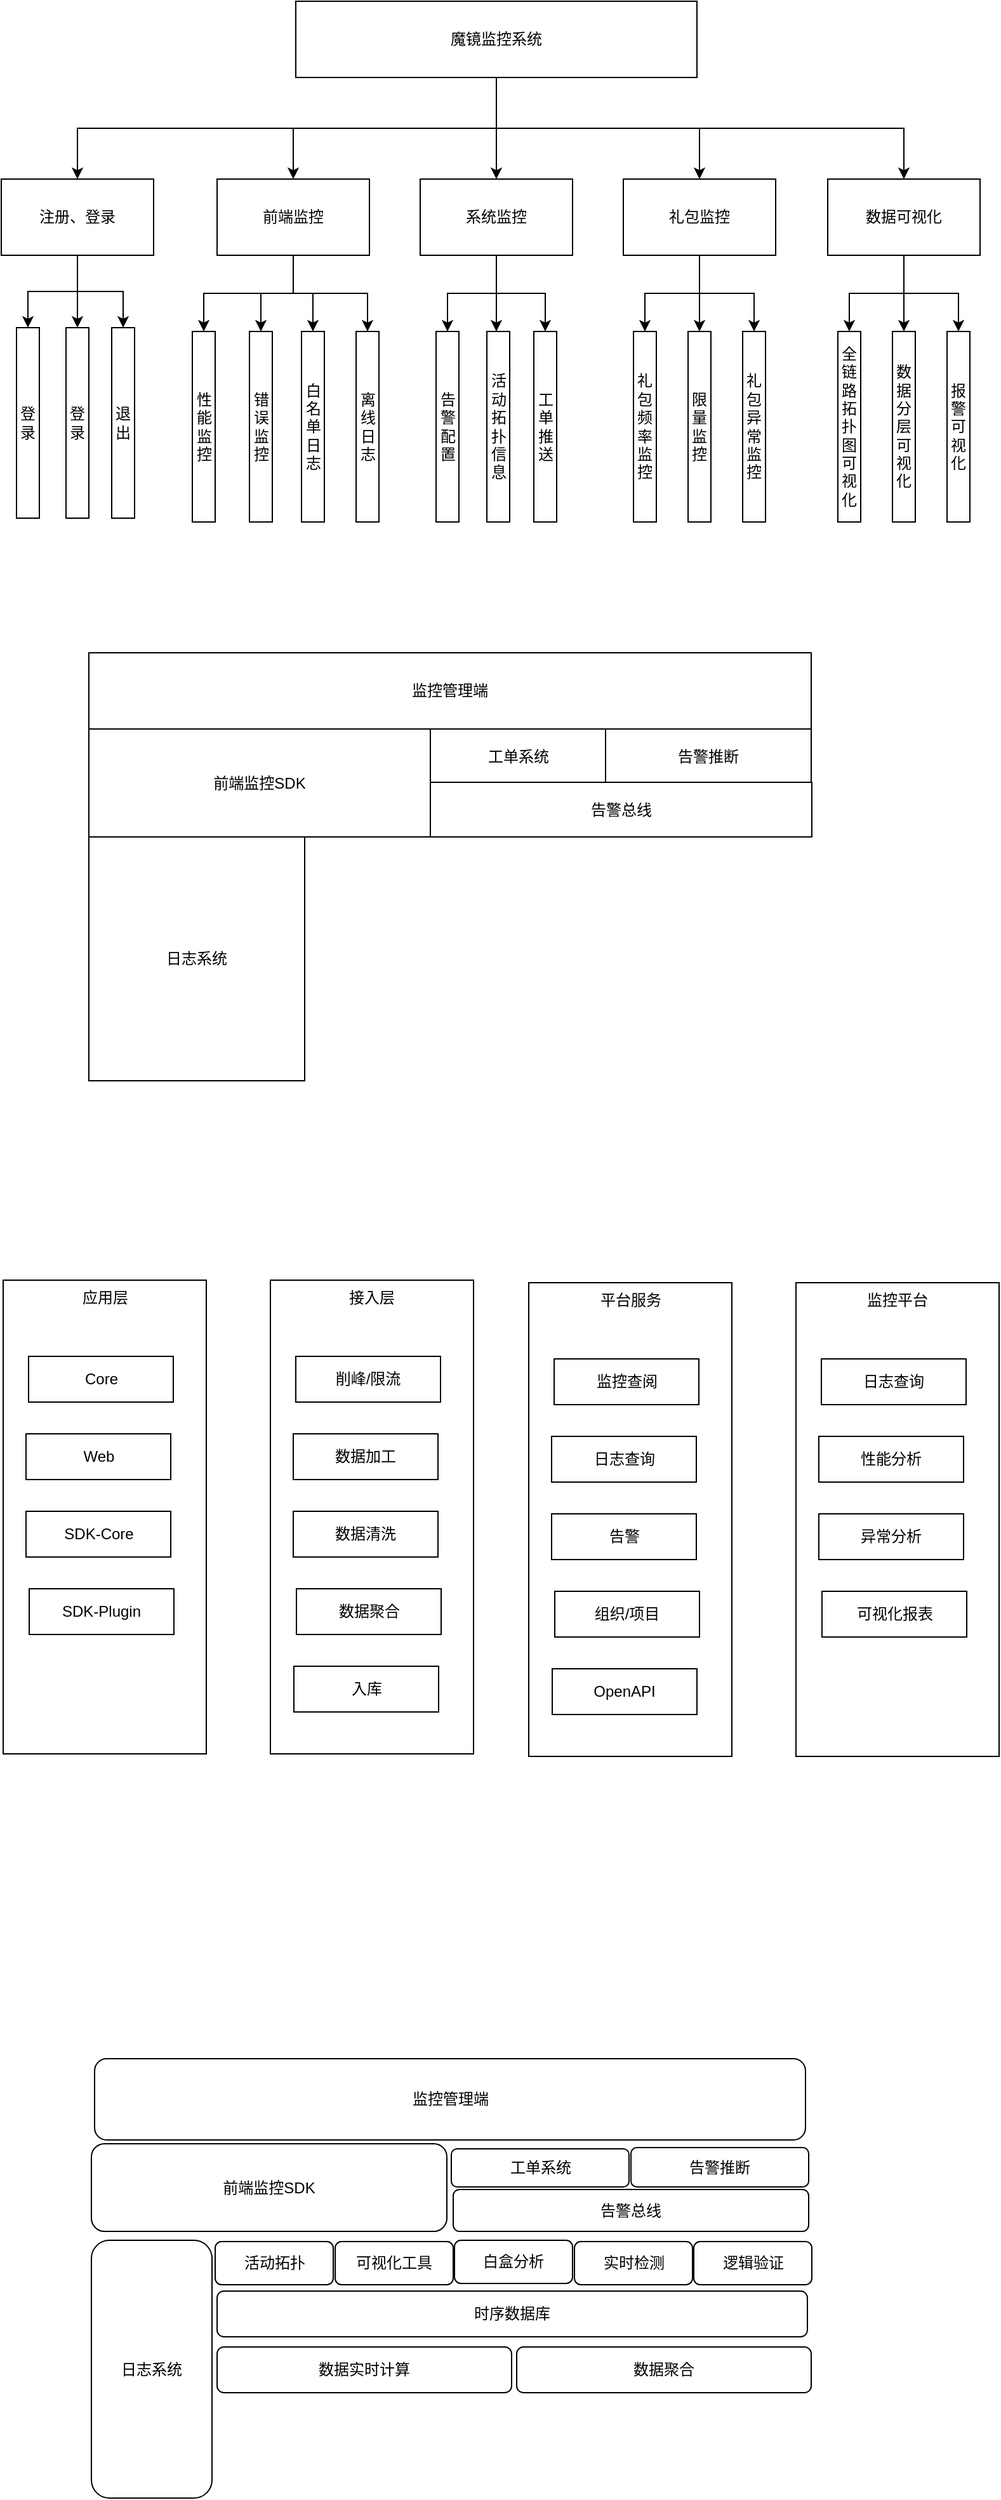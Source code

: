 <mxfile version="20.0.4" type="github">
  <diagram id="ojnK0p3J3MTXAop_F5v3" name="Page-1">
    <mxGraphModel dx="1422" dy="738" grid="0" gridSize="10" guides="1" tooltips="1" connect="1" arrows="1" fold="1" page="1" pageScale="1" pageWidth="827" pageHeight="1169" math="0" shadow="0">
      <root>
        <mxCell id="0" />
        <mxCell id="1" parent="0" />
        <mxCell id="l_XuRvR61M2AbJogMl1h-1" value="魔镜监控系统" style="rounded=0;whiteSpace=wrap;html=1;" parent="1" vertex="1">
          <mxGeometry x="264" y="207" width="316" height="60" as="geometry" />
        </mxCell>
        <mxCell id="l_XuRvR61M2AbJogMl1h-2" value="注册、登录" style="rounded=0;whiteSpace=wrap;html=1;" parent="1" vertex="1">
          <mxGeometry x="32" y="347" width="120" height="60" as="geometry" />
        </mxCell>
        <mxCell id="0k4BuSOVnENNucScM7A2-1" value="前端监控" style="rounded=0;whiteSpace=wrap;html=1;" parent="1" vertex="1">
          <mxGeometry x="202" y="347" width="120" height="60" as="geometry" />
        </mxCell>
        <mxCell id="0k4BuSOVnENNucScM7A2-8" value="" style="edgeStyle=elbowEdgeStyle;elbow=vertical;endArrow=classic;html=1;rounded=0;entryX=0.5;entryY=0;entryDx=0;entryDy=0;exitX=0.5;exitY=1;exitDx=0;exitDy=0;" parent="1" source="l_XuRvR61M2AbJogMl1h-1" target="l_XuRvR61M2AbJogMl1h-2" edge="1">
          <mxGeometry width="50" height="50" relative="1" as="geometry">
            <mxPoint x="326" y="266" as="sourcePoint" />
            <mxPoint x="273" y="517" as="targetPoint" />
          </mxGeometry>
        </mxCell>
        <mxCell id="0k4BuSOVnENNucScM7A2-9" value="系统监控" style="rounded=0;whiteSpace=wrap;html=1;" parent="1" vertex="1">
          <mxGeometry x="362" y="347" width="120" height="60" as="geometry" />
        </mxCell>
        <mxCell id="0k4BuSOVnENNucScM7A2-10" value="礼包监控" style="rounded=0;whiteSpace=wrap;html=1;" parent="1" vertex="1">
          <mxGeometry x="522" y="347" width="120" height="60" as="geometry" />
        </mxCell>
        <mxCell id="0k4BuSOVnENNucScM7A2-15" value="&lt;div style=&quot;font-size: 12px;&quot;&gt;白名单日志&lt;br style=&quot;font-size: 12px;&quot;&gt;&lt;/div&gt;" style="rounded=0;whiteSpace=wrap;html=1;verticalAlign=middle;horizontal=1;textDirection=rtl;align=center;fontSize=12;labelBackgroundColor=none;labelBorderColor=none;shadow=0;fontFamily=Helvetica;labelPosition=center;verticalLabelPosition=middle;" parent="1" vertex="1">
          <mxGeometry x="268.5" y="467" width="18" height="150" as="geometry" />
        </mxCell>
        <mxCell id="0k4BuSOVnENNucScM7A2-16" value="" style="edgeStyle=elbowEdgeStyle;elbow=vertical;endArrow=classic;html=1;exitX=0.5;exitY=1;exitDx=0;exitDy=0;entryX=0.5;entryY=0;entryDx=0;entryDy=0;rounded=0;" parent="1" source="0k4BuSOVnENNucScM7A2-1" target="0k4BuSOVnENNucScM7A2-15" edge="1">
          <mxGeometry width="50" height="50" relative="1" as="geometry">
            <mxPoint x="263" y="717" as="sourcePoint" />
            <mxPoint x="313" y="667" as="targetPoint" />
            <Array as="points">
              <mxPoint x="273" y="437" />
            </Array>
          </mxGeometry>
        </mxCell>
        <mxCell id="0k4BuSOVnENNucScM7A2-19" value="" style="edgeStyle=elbowEdgeStyle;elbow=vertical;endArrow=classic;html=1;rounded=0;" parent="1" source="0k4BuSOVnENNucScM7A2-1" target="0k4BuSOVnENNucScM7A2-27" edge="1">
          <mxGeometry width="50" height="50" relative="1" as="geometry">
            <mxPoint x="373" y="667" as="sourcePoint" />
            <mxPoint x="191" y="467" as="targetPoint" />
          </mxGeometry>
        </mxCell>
        <mxCell id="0k4BuSOVnENNucScM7A2-20" value="" style="edgeStyle=elbowEdgeStyle;elbow=vertical;endArrow=classic;html=1;rounded=0;" parent="1" source="0k4BuSOVnENNucScM7A2-1" target="0k4BuSOVnENNucScM7A2-26" edge="1">
          <mxGeometry width="50" height="50" relative="1" as="geometry">
            <mxPoint x="473" y="477" as="sourcePoint" />
            <mxPoint x="321" y="467" as="targetPoint" />
          </mxGeometry>
        </mxCell>
        <mxCell id="0k4BuSOVnENNucScM7A2-21" value="" style="edgeStyle=elbowEdgeStyle;elbow=vertical;endArrow=classic;html=1;rounded=0;" parent="1" source="0k4BuSOVnENNucScM7A2-1" target="0k4BuSOVnENNucScM7A2-30" edge="1">
          <mxGeometry width="50" height="50" relative="1" as="geometry">
            <mxPoint x="193" y="677" as="sourcePoint" />
            <mxPoint x="451" y="467" as="targetPoint" />
          </mxGeometry>
        </mxCell>
        <mxCell id="0k4BuSOVnENNucScM7A2-22" value="" style="edgeStyle=elbowEdgeStyle;elbow=vertical;endArrow=classic;html=1;rounded=0;" parent="1" source="l_XuRvR61M2AbJogMl1h-1" target="0k4BuSOVnENNucScM7A2-1" edge="1">
          <mxGeometry width="50" height="50" relative="1" as="geometry">
            <mxPoint x="153" y="657" as="sourcePoint" />
            <mxPoint x="203" y="607" as="targetPoint" />
          </mxGeometry>
        </mxCell>
        <mxCell id="0k4BuSOVnENNucScM7A2-23" value="" style="edgeStyle=elbowEdgeStyle;elbow=vertical;endArrow=classic;html=1;rounded=0;" parent="1" source="l_XuRvR61M2AbJogMl1h-1" target="0k4BuSOVnENNucScM7A2-9" edge="1">
          <mxGeometry width="50" height="50" relative="1" as="geometry">
            <mxPoint x="203" y="647" as="sourcePoint" />
            <mxPoint x="253" y="597" as="targetPoint" />
          </mxGeometry>
        </mxCell>
        <mxCell id="0k4BuSOVnENNucScM7A2-24" value="" style="edgeStyle=elbowEdgeStyle;elbow=vertical;endArrow=classic;html=1;rounded=0;" parent="1" source="l_XuRvR61M2AbJogMl1h-1" target="0k4BuSOVnENNucScM7A2-10" edge="1">
          <mxGeometry width="50" height="50" relative="1" as="geometry">
            <mxPoint x="213" y="677" as="sourcePoint" />
            <mxPoint x="263" y="627" as="targetPoint" />
          </mxGeometry>
        </mxCell>
        <mxCell id="0k4BuSOVnENNucScM7A2-26" value="&lt;div style=&quot;font-size: 12px;&quot;&gt;性能监控&lt;br style=&quot;font-size: 12px;&quot;&gt;&lt;/div&gt;" style="rounded=0;whiteSpace=wrap;html=1;verticalAlign=middle;horizontal=1;textDirection=rtl;align=center;fontSize=12;labelBackgroundColor=none;labelBorderColor=none;shadow=0;fontFamily=Helvetica;labelPosition=center;verticalLabelPosition=middle;" parent="1" vertex="1">
          <mxGeometry x="182.5" y="467" width="18" height="150" as="geometry" />
        </mxCell>
        <mxCell id="0k4BuSOVnENNucScM7A2-27" value="&lt;div style=&quot;font-size: 12px;&quot;&gt;&lt;span style=&quot;font-size: 12px;&quot;&gt;错误监控&lt;/span&gt;&lt;br style=&quot;font-size: 12px;&quot;&gt;&lt;/div&gt;" style="rounded=0;whiteSpace=wrap;html=1;verticalAlign=middle;horizontal=1;textDirection=rtl;align=center;fontSize=12;labelBackgroundColor=none;labelBorderColor=none;shadow=0;fontFamily=Helvetica;labelPosition=center;verticalLabelPosition=middle;" parent="1" vertex="1">
          <mxGeometry x="227.5" y="467" width="18" height="150" as="geometry" />
        </mxCell>
        <mxCell id="0k4BuSOVnENNucScM7A2-30" value="&lt;div style=&quot;font-size: 12px;&quot;&gt;离线日志&lt;br style=&quot;font-size: 12px;&quot;&gt;&lt;/div&gt;" style="rounded=0;whiteSpace=wrap;html=1;verticalAlign=middle;horizontal=1;textDirection=rtl;align=center;fontSize=12;labelBackgroundColor=none;labelBorderColor=none;shadow=0;fontFamily=Helvetica;labelPosition=center;verticalLabelPosition=middle;" parent="1" vertex="1">
          <mxGeometry x="311.5" y="467" width="18" height="150" as="geometry" />
        </mxCell>
        <mxCell id="0k4BuSOVnENNucScM7A2-40" value="&lt;div style=&quot;font-size: 12px;&quot;&gt;工单推送&lt;/div&gt;" style="rounded=0;whiteSpace=wrap;html=1;verticalAlign=middle;horizontal=1;textDirection=rtl;align=center;fontSize=12;labelBackgroundColor=none;labelBorderColor=none;shadow=0;fontFamily=Helvetica;labelPosition=center;verticalLabelPosition=middle;" parent="1" vertex="1">
          <mxGeometry x="451.5" y="467" width="18" height="150" as="geometry" />
        </mxCell>
        <mxCell id="0k4BuSOVnENNucScM7A2-41" value="&lt;div style=&quot;font-size: 12px;&quot;&gt;告警配置&lt;br style=&quot;font-size: 12px;&quot;&gt;&lt;/div&gt;" style="rounded=0;whiteSpace=wrap;html=1;verticalAlign=middle;horizontal=1;textDirection=rtl;align=center;fontSize=12;labelBackgroundColor=none;labelBorderColor=none;shadow=0;fontFamily=Helvetica;labelPosition=center;verticalLabelPosition=middle;" parent="1" vertex="1">
          <mxGeometry x="374.5" y="467" width="18" height="150" as="geometry" />
        </mxCell>
        <mxCell id="0k4BuSOVnENNucScM7A2-42" value="&lt;div style=&quot;font-size: 12px;&quot;&gt;&lt;span style=&quot;font-size: 12px;&quot;&gt;活动拓扑信息&lt;/span&gt;&lt;br style=&quot;font-size: 12px;&quot;&gt;&lt;/div&gt;" style="rounded=0;whiteSpace=wrap;html=1;verticalAlign=middle;horizontal=1;textDirection=rtl;align=center;fontSize=12;labelBackgroundColor=none;labelBorderColor=none;shadow=0;fontFamily=Helvetica;labelPosition=center;verticalLabelPosition=middle;" parent="1" vertex="1">
          <mxGeometry x="414.5" y="467" width="18" height="150" as="geometry" />
        </mxCell>
        <mxCell id="0k4BuSOVnENNucScM7A2-47" value="" style="edgeStyle=elbowEdgeStyle;elbow=vertical;endArrow=classic;html=1;rounded=0;sketch=0;" parent="1" source="0k4BuSOVnENNucScM7A2-9" target="0k4BuSOVnENNucScM7A2-41" edge="1">
          <mxGeometry width="50" height="50" relative="1" as="geometry">
            <mxPoint x="33" y="667" as="sourcePoint" />
            <mxPoint x="83" y="617" as="targetPoint" />
          </mxGeometry>
        </mxCell>
        <mxCell id="0k4BuSOVnENNucScM7A2-48" value="" style="edgeStyle=elbowEdgeStyle;elbow=vertical;endArrow=classic;html=1;rounded=0;sketch=0;" parent="1" source="0k4BuSOVnENNucScM7A2-9" target="0k4BuSOVnENNucScM7A2-42" edge="1">
          <mxGeometry width="50" height="50" relative="1" as="geometry">
            <mxPoint x="133" y="747" as="sourcePoint" />
            <mxPoint x="183" y="697" as="targetPoint" />
            <Array as="points">
              <mxPoint x="416" y="467" />
            </Array>
          </mxGeometry>
        </mxCell>
        <mxCell id="0k4BuSOVnENNucScM7A2-49" value="" style="edgeStyle=elbowEdgeStyle;elbow=vertical;endArrow=classic;html=1;rounded=0;sketch=0;" parent="1" source="0k4BuSOVnENNucScM7A2-9" target="0k4BuSOVnENNucScM7A2-40" edge="1">
          <mxGeometry width="50" height="50" relative="1" as="geometry">
            <mxPoint x="73" y="707" as="sourcePoint" />
            <mxPoint x="123" y="657" as="targetPoint" />
          </mxGeometry>
        </mxCell>
        <mxCell id="0k4BuSOVnENNucScM7A2-51" value="&lt;div style=&quot;font-size: 12px;&quot;&gt;礼包异常监控&lt;/div&gt;" style="rounded=0;whiteSpace=wrap;html=1;verticalAlign=middle;horizontal=1;textDirection=rtl;align=center;fontSize=12;labelBackgroundColor=none;labelBorderColor=none;shadow=0;fontFamily=Helvetica;labelPosition=center;verticalLabelPosition=middle;" parent="1" vertex="1">
          <mxGeometry x="616" y="467" width="18" height="150" as="geometry" />
        </mxCell>
        <mxCell id="0k4BuSOVnENNucScM7A2-52" value="&lt;div style=&quot;font-size: 12px;&quot;&gt;礼包频率监控&lt;br style=&quot;font-size: 12px;&quot;&gt;&lt;/div&gt;" style="rounded=0;whiteSpace=wrap;html=1;verticalAlign=middle;horizontal=1;textDirection=rtl;align=center;fontSize=12;labelBackgroundColor=none;labelBorderColor=none;shadow=0;fontFamily=Helvetica;labelPosition=center;verticalLabelPosition=middle;" parent="1" vertex="1">
          <mxGeometry x="530" y="467" width="18" height="150" as="geometry" />
        </mxCell>
        <mxCell id="0k4BuSOVnENNucScM7A2-53" value="&lt;div style=&quot;font-size: 12px;&quot;&gt;&lt;span style=&quot;font-size: 12px;&quot;&gt;限量监控&lt;/span&gt;&lt;br style=&quot;font-size: 12px;&quot;&gt;&lt;/div&gt;" style="rounded=0;whiteSpace=wrap;html=1;verticalAlign=middle;horizontal=1;textDirection=rtl;align=center;fontSize=12;labelBackgroundColor=none;labelBorderColor=none;shadow=0;fontFamily=Helvetica;labelPosition=center;verticalLabelPosition=middle;" parent="1" vertex="1">
          <mxGeometry x="573" y="467" width="18" height="150" as="geometry" />
        </mxCell>
        <mxCell id="0k4BuSOVnENNucScM7A2-54" value="" style="edgeStyle=elbowEdgeStyle;elbow=vertical;endArrow=classic;html=1;rounded=0;sketch=0;" parent="1" source="0k4BuSOVnENNucScM7A2-10" target="0k4BuSOVnENNucScM7A2-52" edge="1">
          <mxGeometry width="50" height="50" relative="1" as="geometry">
            <mxPoint x="33" y="647" as="sourcePoint" />
            <mxPoint x="83" y="597" as="targetPoint" />
          </mxGeometry>
        </mxCell>
        <mxCell id="0k4BuSOVnENNucScM7A2-58" value="" style="edgeStyle=elbowEdgeStyle;elbow=vertical;endArrow=classic;html=1;rounded=0;sketch=0;" parent="1" source="0k4BuSOVnENNucScM7A2-10" target="0k4BuSOVnENNucScM7A2-53" edge="1">
          <mxGeometry width="50" height="50" relative="1" as="geometry">
            <mxPoint x="-7" y="597" as="sourcePoint" />
            <mxPoint x="43" y="547" as="targetPoint" />
          </mxGeometry>
        </mxCell>
        <mxCell id="0k4BuSOVnENNucScM7A2-59" value="" style="edgeStyle=elbowEdgeStyle;elbow=vertical;endArrow=classic;html=1;rounded=0;sketch=0;" parent="1" source="0k4BuSOVnENNucScM7A2-10" target="0k4BuSOVnENNucScM7A2-51" edge="1">
          <mxGeometry width="50" height="50" relative="1" as="geometry">
            <mxPoint x="-37" y="567" as="sourcePoint" />
            <mxPoint x="13" y="517" as="targetPoint" />
          </mxGeometry>
        </mxCell>
        <mxCell id="0k4BuSOVnENNucScM7A2-61" value="&lt;div style=&quot;font-size: 12px;&quot;&gt;登录&lt;br style=&quot;font-size: 12px;&quot;&gt;&lt;/div&gt;" style="rounded=0;whiteSpace=wrap;html=1;verticalAlign=middle;horizontal=1;textDirection=rtl;align=center;fontSize=12;labelBackgroundColor=none;labelBorderColor=none;shadow=0;fontFamily=Helvetica;labelPosition=center;verticalLabelPosition=middle;" parent="1" vertex="1">
          <mxGeometry x="83" y="464" width="18" height="150" as="geometry" />
        </mxCell>
        <mxCell id="0k4BuSOVnENNucScM7A2-62" value="&lt;div style=&quot;font-size: 12px;&quot;&gt;&lt;span style=&quot;font-size: 12px;&quot;&gt;退出&lt;/span&gt;&lt;br style=&quot;font-size: 12px;&quot;&gt;&lt;/div&gt;" style="rounded=0;whiteSpace=wrap;html=1;verticalAlign=middle;horizontal=1;textDirection=rtl;align=center;fontSize=12;labelBackgroundColor=none;labelBorderColor=none;shadow=0;fontFamily=Helvetica;labelPosition=center;verticalLabelPosition=middle;" parent="1" vertex="1">
          <mxGeometry x="119" y="464" width="18" height="150" as="geometry" />
        </mxCell>
        <mxCell id="0k4BuSOVnENNucScM7A2-67" value="" style="edgeStyle=elbowEdgeStyle;elbow=vertical;endArrow=classic;html=1;rounded=0;sketch=0;" parent="1" source="l_XuRvR61M2AbJogMl1h-2" target="0k4BuSOVnENNucScM7A2-61" edge="1">
          <mxGeometry width="50" height="50" relative="1" as="geometry">
            <mxPoint x="13" y="307" as="sourcePoint" />
            <mxPoint x="63" y="257" as="targetPoint" />
          </mxGeometry>
        </mxCell>
        <mxCell id="0k4BuSOVnENNucScM7A2-68" value="" style="edgeStyle=elbowEdgeStyle;elbow=vertical;endArrow=classic;html=1;rounded=0;sketch=0;" parent="1" source="l_XuRvR61M2AbJogMl1h-2" target="0k4BuSOVnENNucScM7A2-62" edge="1">
          <mxGeometry width="50" height="50" relative="1" as="geometry">
            <mxPoint x="-47" y="327" as="sourcePoint" />
            <mxPoint x="3" y="277" as="targetPoint" />
          </mxGeometry>
        </mxCell>
        <mxCell id="fYWc9rKdTb6CDzyfWaW0-3" value="数据可视化" style="rounded=0;whiteSpace=wrap;html=1;" vertex="1" parent="1">
          <mxGeometry x="683" y="347" width="120" height="60" as="geometry" />
        </mxCell>
        <mxCell id="fYWc9rKdTb6CDzyfWaW0-4" value="" style="edgeStyle=elbowEdgeStyle;elbow=vertical;endArrow=classic;html=1;rounded=0;" edge="1" parent="1" source="l_XuRvR61M2AbJogMl1h-1" target="fYWc9rKdTb6CDzyfWaW0-3">
          <mxGeometry width="50" height="50" relative="1" as="geometry">
            <mxPoint x="213" y="677" as="sourcePoint" />
            <mxPoint x="263" y="627" as="targetPoint" />
          </mxGeometry>
        </mxCell>
        <mxCell id="fYWc9rKdTb6CDzyfWaW0-5" value="&lt;div style=&quot;font-size: 12px;&quot;&gt;报警可视化&lt;/div&gt;" style="rounded=0;whiteSpace=wrap;html=1;verticalAlign=middle;horizontal=1;textDirection=rtl;align=center;fontSize=12;labelBackgroundColor=none;labelBorderColor=none;shadow=0;fontFamily=Helvetica;labelPosition=center;verticalLabelPosition=middle;" vertex="1" parent="1">
          <mxGeometry x="777" y="467" width="18" height="150" as="geometry" />
        </mxCell>
        <mxCell id="fYWc9rKdTb6CDzyfWaW0-6" value="&lt;div style=&quot;font-size: 12px;&quot;&gt;全链路拓扑图可视化&lt;br style=&quot;font-size: 12px;&quot;&gt;&lt;/div&gt;" style="rounded=0;whiteSpace=wrap;html=1;verticalAlign=middle;horizontal=1;textDirection=rtl;align=center;fontSize=12;labelBackgroundColor=none;labelBorderColor=none;shadow=0;fontFamily=Helvetica;labelPosition=center;verticalLabelPosition=middle;" vertex="1" parent="1">
          <mxGeometry x="691" y="467" width="18" height="150" as="geometry" />
        </mxCell>
        <mxCell id="fYWc9rKdTb6CDzyfWaW0-7" value="&lt;div style=&quot;font-size: 12px;&quot;&gt;&lt;span style=&quot;font-size: 12px;&quot;&gt;数据分层可视化&lt;/span&gt;&lt;br style=&quot;font-size: 12px;&quot;&gt;&lt;/div&gt;" style="rounded=0;whiteSpace=wrap;html=1;verticalAlign=middle;horizontal=1;textDirection=rtl;align=center;fontSize=12;labelBackgroundColor=none;labelBorderColor=none;shadow=0;fontFamily=Helvetica;labelPosition=center;verticalLabelPosition=middle;" vertex="1" parent="1">
          <mxGeometry x="734" y="467" width="18" height="150" as="geometry" />
        </mxCell>
        <mxCell id="fYWc9rKdTb6CDzyfWaW0-9" value="" style="edgeStyle=elbowEdgeStyle;elbow=vertical;endArrow=classic;html=1;rounded=0;" edge="1" parent="1" source="fYWc9rKdTb6CDzyfWaW0-3" target="fYWc9rKdTb6CDzyfWaW0-6">
          <mxGeometry width="50" height="50" relative="1" as="geometry">
            <mxPoint x="423" y="707" as="sourcePoint" />
            <mxPoint x="473" y="657" as="targetPoint" />
          </mxGeometry>
        </mxCell>
        <mxCell id="fYWc9rKdTb6CDzyfWaW0-10" value="" style="edgeStyle=elbowEdgeStyle;elbow=vertical;endArrow=classic;html=1;rounded=0;" edge="1" parent="1" source="fYWc9rKdTb6CDzyfWaW0-3" target="fYWc9rKdTb6CDzyfWaW0-7">
          <mxGeometry width="50" height="50" relative="1" as="geometry">
            <mxPoint x="423" y="707" as="sourcePoint" />
            <mxPoint x="473" y="657" as="targetPoint" />
          </mxGeometry>
        </mxCell>
        <mxCell id="fYWc9rKdTb6CDzyfWaW0-11" value="" style="edgeStyle=elbowEdgeStyle;elbow=vertical;endArrow=classic;html=1;rounded=0;" edge="1" parent="1" source="fYWc9rKdTb6CDzyfWaW0-3" target="fYWc9rKdTb6CDzyfWaW0-5">
          <mxGeometry width="50" height="50" relative="1" as="geometry">
            <mxPoint x="423" y="707" as="sourcePoint" />
            <mxPoint x="473" y="657" as="targetPoint" />
          </mxGeometry>
        </mxCell>
        <mxCell id="fYWc9rKdTb6CDzyfWaW0-12" value="&lt;div style=&quot;font-size: 12px;&quot;&gt;登录&lt;br style=&quot;font-size: 12px;&quot;&gt;&lt;/div&gt;" style="rounded=0;whiteSpace=wrap;html=1;verticalAlign=middle;horizontal=1;textDirection=rtl;align=center;fontSize=12;labelBackgroundColor=none;labelBorderColor=none;shadow=0;fontFamily=Helvetica;labelPosition=center;verticalLabelPosition=middle;" vertex="1" parent="1">
          <mxGeometry x="44" y="464" width="18" height="150" as="geometry" />
        </mxCell>
        <mxCell id="fYWc9rKdTb6CDzyfWaW0-13" value="" style="edgeStyle=elbowEdgeStyle;elbow=vertical;endArrow=classic;html=1;rounded=0;sketch=0;" edge="1" parent="1" source="l_XuRvR61M2AbJogMl1h-2" target="fYWc9rKdTb6CDzyfWaW0-12">
          <mxGeometry width="50" height="50" relative="1" as="geometry">
            <mxPoint x="13" y="307" as="sourcePoint" />
            <mxPoint x="63" y="257" as="targetPoint" />
          </mxGeometry>
        </mxCell>
        <mxCell id="fYWc9rKdTb6CDzyfWaW0-16" value="前端监控SDK" style="rounded=0;whiteSpace=wrap;html=1;" vertex="1" parent="1">
          <mxGeometry x="101" y="780" width="269" height="85" as="geometry" />
        </mxCell>
        <mxCell id="fYWc9rKdTb6CDzyfWaW0-17" value="工单系统" style="rounded=0;whiteSpace=wrap;html=1;" vertex="1" parent="1">
          <mxGeometry x="370" y="780" width="139" height="43" as="geometry" />
        </mxCell>
        <mxCell id="fYWc9rKdTb6CDzyfWaW0-18" value="告警推断" style="rounded=0;whiteSpace=wrap;html=1;" vertex="1" parent="1">
          <mxGeometry x="508" y="780" width="162" height="43" as="geometry" />
        </mxCell>
        <mxCell id="fYWc9rKdTb6CDzyfWaW0-19" value="告警总线" style="rounded=0;whiteSpace=wrap;html=1;" vertex="1" parent="1">
          <mxGeometry x="370" y="822" width="300.5" height="43" as="geometry" />
        </mxCell>
        <mxCell id="fYWc9rKdTb6CDzyfWaW0-21" value="应用层" style="rounded=0;whiteSpace=wrap;html=1;verticalAlign=top;" vertex="1" parent="1">
          <mxGeometry x="33.5" y="1214" width="160" height="373" as="geometry" />
        </mxCell>
        <mxCell id="fYWc9rKdTb6CDzyfWaW0-22" value="Core" style="rounded=0;whiteSpace=wrap;html=1;" vertex="1" parent="1">
          <mxGeometry x="53.5" y="1274" width="114" height="36" as="geometry" />
        </mxCell>
        <mxCell id="fYWc9rKdTb6CDzyfWaW0-25" value="Web" style="rounded=0;whiteSpace=wrap;html=1;" vertex="1" parent="1">
          <mxGeometry x="51.5" y="1335" width="114" height="36" as="geometry" />
        </mxCell>
        <mxCell id="fYWc9rKdTb6CDzyfWaW0-26" value="SDK-Core" style="rounded=0;whiteSpace=wrap;html=1;" vertex="1" parent="1">
          <mxGeometry x="51.5" y="1396" width="114" height="36" as="geometry" />
        </mxCell>
        <mxCell id="fYWc9rKdTb6CDzyfWaW0-27" value="SDK-Plugin" style="rounded=0;whiteSpace=wrap;html=1;" vertex="1" parent="1">
          <mxGeometry x="54" y="1457" width="114" height="36" as="geometry" />
        </mxCell>
        <mxCell id="fYWc9rKdTb6CDzyfWaW0-29" value="接入层" style="rounded=0;whiteSpace=wrap;html=1;verticalAlign=top;" vertex="1" parent="1">
          <mxGeometry x="244" y="1214" width="160" height="373" as="geometry" />
        </mxCell>
        <mxCell id="fYWc9rKdTb6CDzyfWaW0-30" value="削峰/限流" style="rounded=0;whiteSpace=wrap;html=1;" vertex="1" parent="1">
          <mxGeometry x="264" y="1274" width="114" height="36" as="geometry" />
        </mxCell>
        <mxCell id="fYWc9rKdTb6CDzyfWaW0-31" value="数据加工" style="rounded=0;whiteSpace=wrap;html=1;" vertex="1" parent="1">
          <mxGeometry x="262" y="1335" width="114" height="36" as="geometry" />
        </mxCell>
        <mxCell id="fYWc9rKdTb6CDzyfWaW0-32" value="数据清洗" style="rounded=0;whiteSpace=wrap;html=1;" vertex="1" parent="1">
          <mxGeometry x="262" y="1396" width="114" height="36" as="geometry" />
        </mxCell>
        <mxCell id="fYWc9rKdTb6CDzyfWaW0-33" value="数据聚合" style="rounded=0;whiteSpace=wrap;html=1;" vertex="1" parent="1">
          <mxGeometry x="264.5" y="1457" width="114" height="36" as="geometry" />
        </mxCell>
        <mxCell id="fYWc9rKdTb6CDzyfWaW0-34" value="入库" style="rounded=0;whiteSpace=wrap;html=1;" vertex="1" parent="1">
          <mxGeometry x="262.5" y="1518" width="114" height="36" as="geometry" />
        </mxCell>
        <mxCell id="fYWc9rKdTb6CDzyfWaW0-35" value="平台服务" style="rounded=0;whiteSpace=wrap;html=1;verticalAlign=top;" vertex="1" parent="1">
          <mxGeometry x="447.5" y="1216" width="160" height="373" as="geometry" />
        </mxCell>
        <mxCell id="fYWc9rKdTb6CDzyfWaW0-36" value="监控查阅" style="rounded=0;whiteSpace=wrap;html=1;" vertex="1" parent="1">
          <mxGeometry x="467.5" y="1276" width="114" height="36" as="geometry" />
        </mxCell>
        <mxCell id="fYWc9rKdTb6CDzyfWaW0-37" value="日志查询" style="rounded=0;whiteSpace=wrap;html=1;" vertex="1" parent="1">
          <mxGeometry x="465.5" y="1337" width="114" height="36" as="geometry" />
        </mxCell>
        <mxCell id="fYWc9rKdTb6CDzyfWaW0-38" value="告警" style="rounded=0;whiteSpace=wrap;html=1;" vertex="1" parent="1">
          <mxGeometry x="465.5" y="1398" width="114" height="36" as="geometry" />
        </mxCell>
        <mxCell id="fYWc9rKdTb6CDzyfWaW0-39" value="组织/项目" style="rounded=0;whiteSpace=wrap;html=1;" vertex="1" parent="1">
          <mxGeometry x="468" y="1459" width="114" height="36" as="geometry" />
        </mxCell>
        <mxCell id="fYWc9rKdTb6CDzyfWaW0-40" value="OpenAPI" style="rounded=0;whiteSpace=wrap;html=1;" vertex="1" parent="1">
          <mxGeometry x="466" y="1520" width="114" height="36" as="geometry" />
        </mxCell>
        <mxCell id="fYWc9rKdTb6CDzyfWaW0-41" value="监控平台" style="rounded=0;whiteSpace=wrap;html=1;verticalAlign=top;" vertex="1" parent="1">
          <mxGeometry x="658" y="1216" width="160" height="373" as="geometry" />
        </mxCell>
        <mxCell id="fYWc9rKdTb6CDzyfWaW0-42" value="日志查询" style="rounded=0;whiteSpace=wrap;html=1;" vertex="1" parent="1">
          <mxGeometry x="678" y="1276" width="114" height="36" as="geometry" />
        </mxCell>
        <mxCell id="fYWc9rKdTb6CDzyfWaW0-43" value="性能分析" style="rounded=0;whiteSpace=wrap;html=1;" vertex="1" parent="1">
          <mxGeometry x="676" y="1337" width="114" height="36" as="geometry" />
        </mxCell>
        <mxCell id="fYWc9rKdTb6CDzyfWaW0-44" value="异常分析" style="rounded=0;whiteSpace=wrap;html=1;" vertex="1" parent="1">
          <mxGeometry x="676" y="1398" width="114" height="36" as="geometry" />
        </mxCell>
        <mxCell id="fYWc9rKdTb6CDzyfWaW0-45" value="可视化报表" style="rounded=0;whiteSpace=wrap;html=1;" vertex="1" parent="1">
          <mxGeometry x="678.5" y="1459" width="114" height="36" as="geometry" />
        </mxCell>
        <mxCell id="fYWc9rKdTb6CDzyfWaW0-53" value="监控管理端" style="rounded=0;whiteSpace=wrap;html=1;" vertex="1" parent="1">
          <mxGeometry x="101" y="720" width="569" height="60" as="geometry" />
        </mxCell>
        <mxCell id="fYWc9rKdTb6CDzyfWaW0-54" value="日志系统" style="rounded=0;whiteSpace=wrap;html=1;" vertex="1" parent="1">
          <mxGeometry x="101" y="865" width="170" height="192" as="geometry" />
        </mxCell>
        <mxCell id="fYWc9rKdTb6CDzyfWaW0-55" value="监控管理端" style="rounded=1;whiteSpace=wrap;html=1;" vertex="1" parent="1">
          <mxGeometry x="105.5" y="1827" width="560" height="64" as="geometry" />
        </mxCell>
        <mxCell id="fYWc9rKdTb6CDzyfWaW0-56" value="前端监控SDK" style="rounded=1;whiteSpace=wrap;html=1;" vertex="1" parent="1">
          <mxGeometry x="103" y="1894" width="280" height="69" as="geometry" />
        </mxCell>
        <mxCell id="fYWc9rKdTb6CDzyfWaW0-57" value="工单系统" style="rounded=1;whiteSpace=wrap;html=1;" vertex="1" parent="1">
          <mxGeometry x="386.5" y="1898" width="140" height="30" as="geometry" />
        </mxCell>
        <mxCell id="fYWc9rKdTb6CDzyfWaW0-58" value="告警推断" style="rounded=1;whiteSpace=wrap;html=1;" vertex="1" parent="1">
          <mxGeometry x="528" y="1897" width="140" height="31" as="geometry" />
        </mxCell>
        <mxCell id="fYWc9rKdTb6CDzyfWaW0-59" value="告警总线" style="rounded=1;whiteSpace=wrap;html=1;" vertex="1" parent="1">
          <mxGeometry x="388" y="1930" width="280" height="33" as="geometry" />
        </mxCell>
        <mxCell id="fYWc9rKdTb6CDzyfWaW0-60" value="日志系统" style="rounded=1;whiteSpace=wrap;html=1;" vertex="1" parent="1">
          <mxGeometry x="103" y="1970" width="95" height="203" as="geometry" />
        </mxCell>
        <mxCell id="fYWc9rKdTb6CDzyfWaW0-61" value="活动拓扑" style="rounded=1;whiteSpace=wrap;html=1;" vertex="1" parent="1">
          <mxGeometry x="200.5" y="1971" width="93" height="34" as="geometry" />
        </mxCell>
        <mxCell id="fYWc9rKdTb6CDzyfWaW0-62" value="可视化工具" style="rounded=1;whiteSpace=wrap;html=1;" vertex="1" parent="1">
          <mxGeometry x="295" y="1971" width="93" height="34" as="geometry" />
        </mxCell>
        <mxCell id="fYWc9rKdTb6CDzyfWaW0-63" value="白盒分析" style="rounded=1;whiteSpace=wrap;html=1;" vertex="1" parent="1">
          <mxGeometry x="389" y="1970" width="93" height="34" as="geometry" />
        </mxCell>
        <mxCell id="fYWc9rKdTb6CDzyfWaW0-64" value="实时检测" style="rounded=1;whiteSpace=wrap;html=1;" vertex="1" parent="1">
          <mxGeometry x="483.5" y="1971" width="93" height="34" as="geometry" />
        </mxCell>
        <mxCell id="fYWc9rKdTb6CDzyfWaW0-65" value="逻辑验证" style="rounded=1;whiteSpace=wrap;html=1;" vertex="1" parent="1">
          <mxGeometry x="577.5" y="1971" width="93" height="34" as="geometry" />
        </mxCell>
        <mxCell id="fYWc9rKdTb6CDzyfWaW0-66" value="时序数据库" style="rounded=1;whiteSpace=wrap;html=1;" vertex="1" parent="1">
          <mxGeometry x="202" y="2010" width="465" height="36" as="geometry" />
        </mxCell>
        <mxCell id="fYWc9rKdTb6CDzyfWaW0-67" value="数据实时计算" style="rounded=1;whiteSpace=wrap;html=1;" vertex="1" parent="1">
          <mxGeometry x="202" y="2054" width="232" height="36" as="geometry" />
        </mxCell>
        <mxCell id="fYWc9rKdTb6CDzyfWaW0-68" value="数据聚合" style="rounded=1;whiteSpace=wrap;html=1;" vertex="1" parent="1">
          <mxGeometry x="438" y="2054" width="232" height="36" as="geometry" />
        </mxCell>
      </root>
    </mxGraphModel>
  </diagram>
</mxfile>
